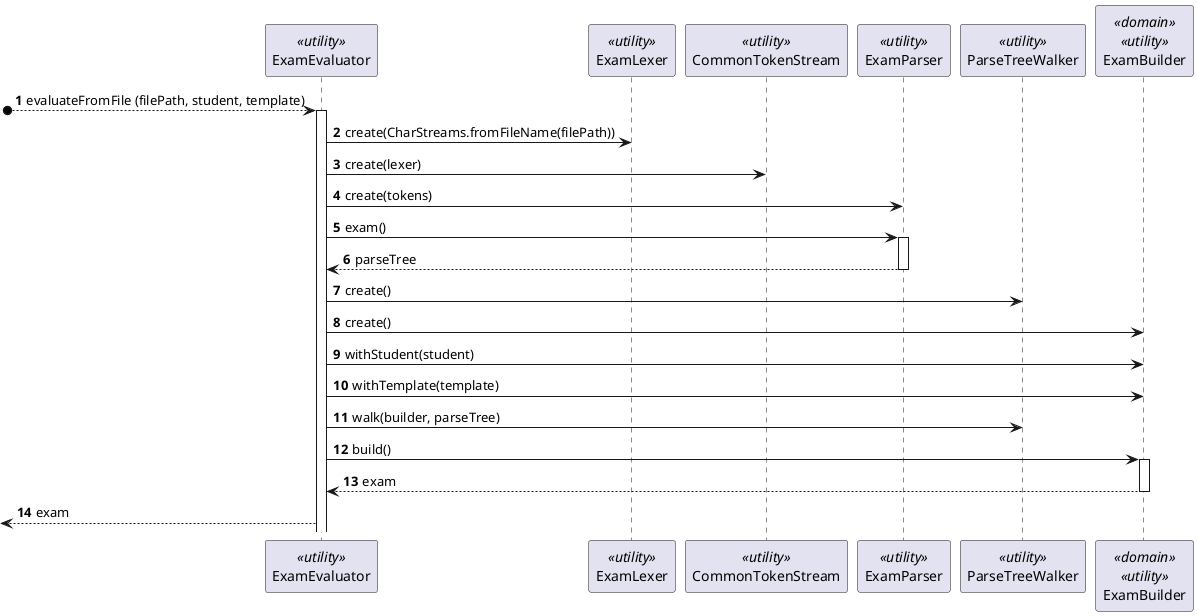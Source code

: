 @startuml
'https://plantuml.com/sequence-diagram

autonumber

participant ExamEvaluator as evaluator <<utility>>

participant ExamLexer as lexer <<utility>>
participant CommonTokenStream as tokens <<utility>>
participant ExamParser as parser <<utility>>

participant ParseTreeWalker as walker <<utility>>

participant ExamBuilder as builder <<domain>><<utility>>


[o--> evaluator : evaluateFromFile (filePath, student, template)
activate evaluator

evaluator -> lexer : create(CharStreams.fromFileName(filePath))

evaluator -> tokens : create(lexer)

evaluator -> parser : create(tokens)

evaluator -> parser : exam()
activate parser

parser --> evaluator : parseTree
deactivate parser

evaluator -> walker : create()

evaluator -> builder : create()

evaluator -> builder : withStudent(student)

evaluator -> builder : withTemplate(template)

evaluator -> walker : walk(builder, parseTree)

evaluator -> builder : build()
activate builder

builder --> evaluator : exam
deactivate builder

<-- evaluator : exam


@enduml